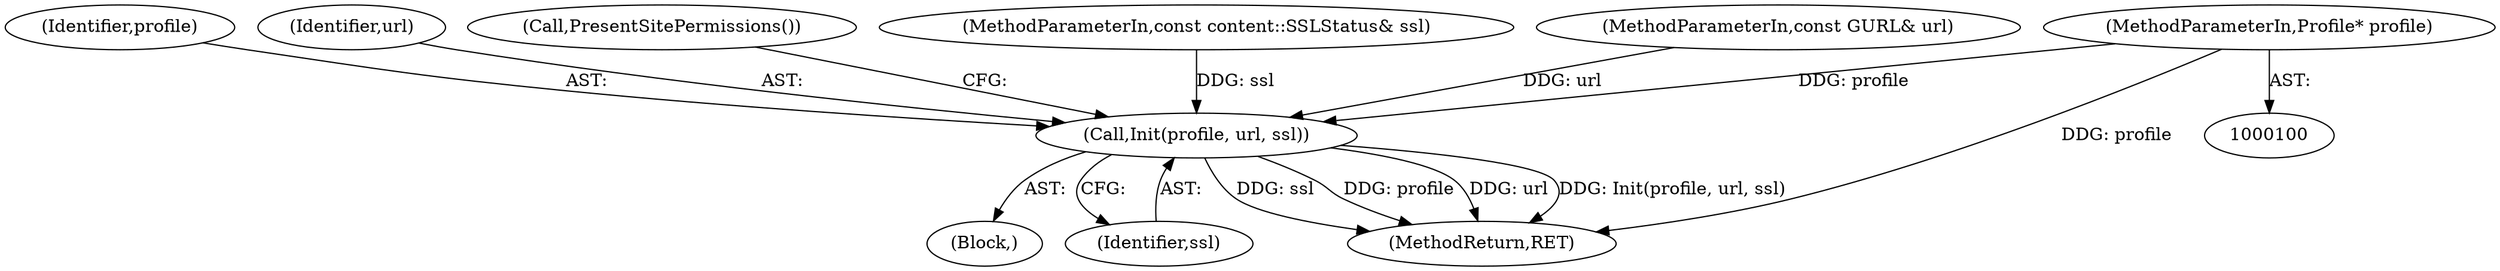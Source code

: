 digraph "0_Chrome_f2cba0d13b3a6d76dedede66731e5ca253d3b2af_3@pointer" {
"1000102" [label="(MethodParameterIn,Profile* profile)"];
"1000109" [label="(Call,Init(profile, url, ssl))"];
"1000108" [label="(Block,)"];
"1000110" [label="(Identifier,profile)"];
"1000112" [label="(Identifier,ssl)"];
"1000109" [label="(Call,Init(profile, url, ssl))"];
"1000111" [label="(Identifier,url)"];
"1000102" [label="(MethodParameterIn,Profile* profile)"];
"1000118" [label="(MethodReturn,RET)"];
"1000113" [label="(Call,PresentSitePermissions())"];
"1000106" [label="(MethodParameterIn,const content::SSLStatus& ssl)"];
"1000105" [label="(MethodParameterIn,const GURL& url)"];
"1000102" -> "1000100"  [label="AST: "];
"1000102" -> "1000118"  [label="DDG: profile"];
"1000102" -> "1000109"  [label="DDG: profile"];
"1000109" -> "1000108"  [label="AST: "];
"1000109" -> "1000112"  [label="CFG: "];
"1000110" -> "1000109"  [label="AST: "];
"1000111" -> "1000109"  [label="AST: "];
"1000112" -> "1000109"  [label="AST: "];
"1000113" -> "1000109"  [label="CFG: "];
"1000109" -> "1000118"  [label="DDG: ssl"];
"1000109" -> "1000118"  [label="DDG: profile"];
"1000109" -> "1000118"  [label="DDG: url"];
"1000109" -> "1000118"  [label="DDG: Init(profile, url, ssl)"];
"1000105" -> "1000109"  [label="DDG: url"];
"1000106" -> "1000109"  [label="DDG: ssl"];
}
